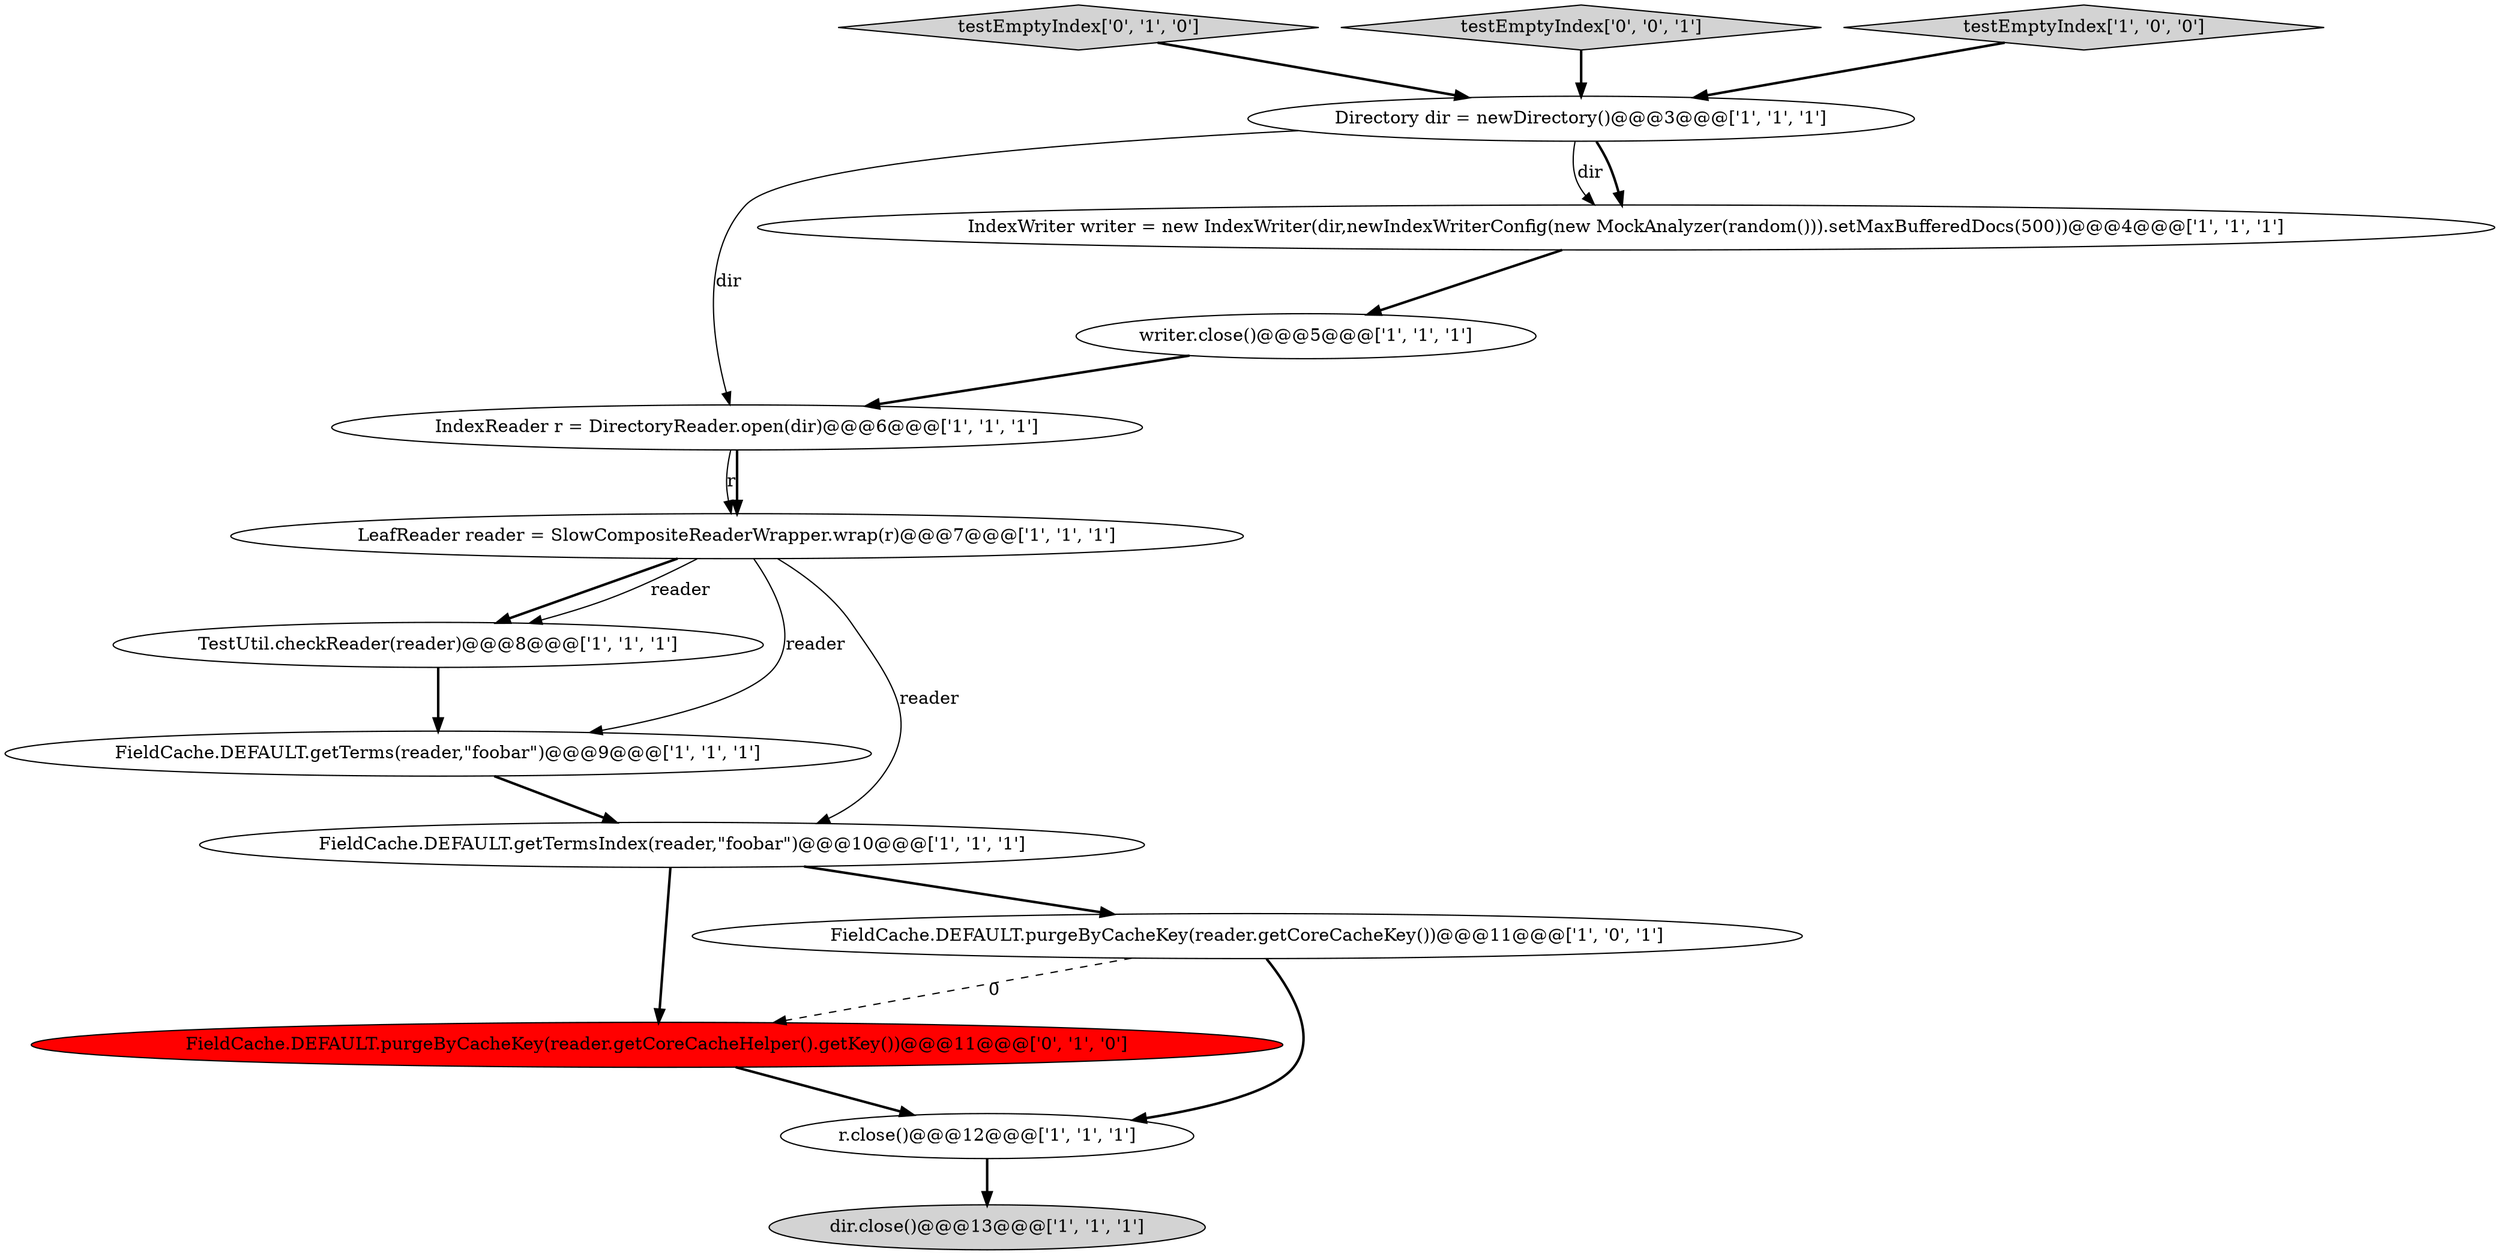 digraph {
10 [style = filled, label = "TestUtil.checkReader(reader)@@@8@@@['1', '1', '1']", fillcolor = white, shape = ellipse image = "AAA0AAABBB1BBB"];
12 [style = filled, label = "testEmptyIndex['0', '1', '0']", fillcolor = lightgray, shape = diamond image = "AAA0AAABBB2BBB"];
0 [style = filled, label = "writer.close()@@@5@@@['1', '1', '1']", fillcolor = white, shape = ellipse image = "AAA0AAABBB1BBB"];
14 [style = filled, label = "testEmptyIndex['0', '0', '1']", fillcolor = lightgray, shape = diamond image = "AAA0AAABBB3BBB"];
9 [style = filled, label = "IndexReader r = DirectoryReader.open(dir)@@@6@@@['1', '1', '1']", fillcolor = white, shape = ellipse image = "AAA0AAABBB1BBB"];
6 [style = filled, label = "r.close()@@@12@@@['1', '1', '1']", fillcolor = white, shape = ellipse image = "AAA0AAABBB1BBB"];
8 [style = filled, label = "FieldCache.DEFAULT.getTermsIndex(reader,\"foobar\")@@@10@@@['1', '1', '1']", fillcolor = white, shape = ellipse image = "AAA0AAABBB1BBB"];
7 [style = filled, label = "LeafReader reader = SlowCompositeReaderWrapper.wrap(r)@@@7@@@['1', '1', '1']", fillcolor = white, shape = ellipse image = "AAA0AAABBB1BBB"];
11 [style = filled, label = "testEmptyIndex['1', '0', '0']", fillcolor = lightgray, shape = diamond image = "AAA0AAABBB1BBB"];
2 [style = filled, label = "Directory dir = newDirectory()@@@3@@@['1', '1', '1']", fillcolor = white, shape = ellipse image = "AAA0AAABBB1BBB"];
13 [style = filled, label = "FieldCache.DEFAULT.purgeByCacheKey(reader.getCoreCacheHelper().getKey())@@@11@@@['0', '1', '0']", fillcolor = red, shape = ellipse image = "AAA1AAABBB2BBB"];
3 [style = filled, label = "FieldCache.DEFAULT.getTerms(reader,\"foobar\")@@@9@@@['1', '1', '1']", fillcolor = white, shape = ellipse image = "AAA0AAABBB1BBB"];
1 [style = filled, label = "dir.close()@@@13@@@['1', '1', '1']", fillcolor = lightgray, shape = ellipse image = "AAA0AAABBB1BBB"];
4 [style = filled, label = "IndexWriter writer = new IndexWriter(dir,newIndexWriterConfig(new MockAnalyzer(random())).setMaxBufferedDocs(500))@@@4@@@['1', '1', '1']", fillcolor = white, shape = ellipse image = "AAA0AAABBB1BBB"];
5 [style = filled, label = "FieldCache.DEFAULT.purgeByCacheKey(reader.getCoreCacheKey())@@@11@@@['1', '0', '1']", fillcolor = white, shape = ellipse image = "AAA0AAABBB1BBB"];
5->13 [style = dashed, label="0"];
0->9 [style = bold, label=""];
7->8 [style = solid, label="reader"];
9->7 [style = solid, label="r"];
7->10 [style = bold, label=""];
7->3 [style = solid, label="reader"];
10->3 [style = bold, label=""];
9->7 [style = bold, label=""];
7->10 [style = solid, label="reader"];
2->4 [style = bold, label=""];
11->2 [style = bold, label=""];
4->0 [style = bold, label=""];
6->1 [style = bold, label=""];
2->4 [style = solid, label="dir"];
12->2 [style = bold, label=""];
5->6 [style = bold, label=""];
8->5 [style = bold, label=""];
3->8 [style = bold, label=""];
14->2 [style = bold, label=""];
13->6 [style = bold, label=""];
8->13 [style = bold, label=""];
2->9 [style = solid, label="dir"];
}
